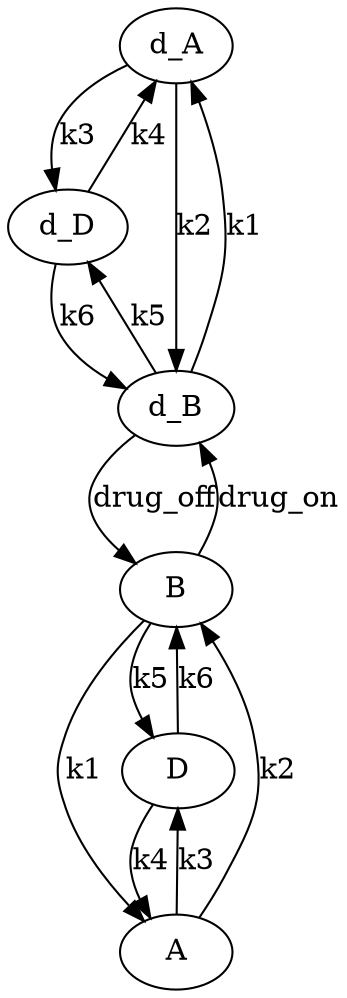 strict digraph "" {
	d_A	[open=False];
	d_D	[open=False];
	d_A -> d_D	[label=k3,
		rate=k3];
	d_B	[open=False];
	d_A -> d_B	[label=k2,
		rate=k2];
	d_D -> d_A	[label=k4,
		rate=k4];
	d_D -> d_B	[label=k6,
		rate=k6];
	d_B -> d_A	[label=k1,
		rate=k1];
	d_B -> d_D	[label=k5,
		rate=k5];
	B	[open=True];
	d_B -> B	[label=drug_off,
		rate=drug_off];
	A	[open=False];
	D	[open=False];
	A -> D	[label=k3,
		rate=d_k3];
	A -> B	[label=k2,
		rate=d_k2];
	D -> A	[label=k4,
		rate=d_k4];
	D -> B	[label=k6,
		rate=d_k6];
	B -> d_B	[label=drug_on,
		rate=drug_on];
	B -> A	[label=k1,
		rate=d_k1];
	B -> D	[label=k5,
		rate=d_k5];
}
